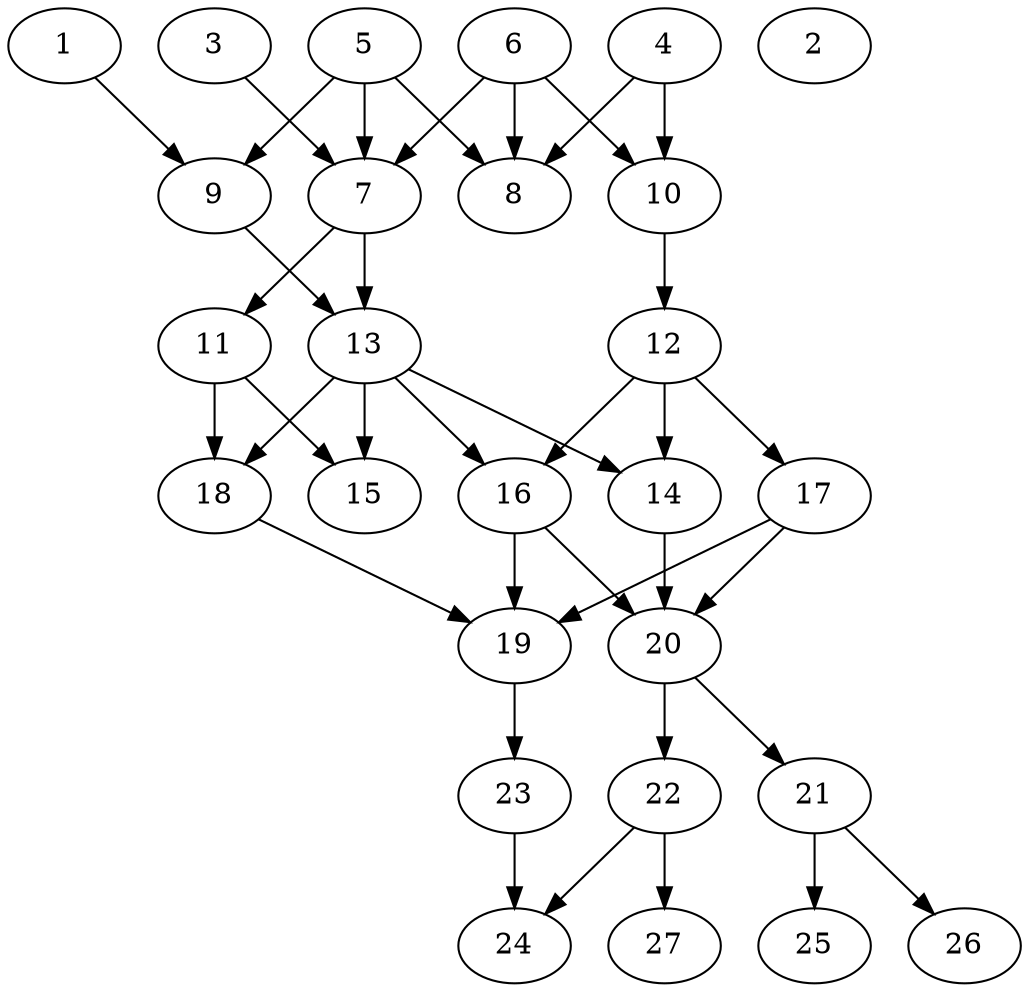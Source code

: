 // DAG (tier=2-normal, mode=data, n=27, ccr=0.447, fat=0.569, density=0.540, regular=0.452, jump=0.130, mindata=2097152, maxdata=16777216)
// DAG automatically generated by daggen at Sun Aug 24 16:33:34 2025
// /home/ermia/Project/Environments/daggen/bin/daggen --dot --ccr 0.447 --fat 0.569 --regular 0.452 --density 0.540 --jump 0.130 --mindata 2097152 --maxdata 16777216 -n 27 
digraph G {
  1 [size="4839553581385754624", alpha="0.19", expect_size="2419776790692877312"]
  1 -> 9 [size ="1912179871711232"]
  2 [size="2391824998894403584000", alpha="0.07", expect_size="1195912499447201792000"]
  3 [size="33806325369957440", alpha="0.18", expect_size="16903162684978720"]
  3 -> 7 [size ="708006643761152"]
  4 [size="14070393384719878", alpha="0.05", expect_size="7035196692359939"]
  4 -> 8 [size ="485801905356800"]
  4 -> 10 [size ="485801905356800"]
  5 [size="100079336466725994496", alpha="0.14", expect_size="50039668233362997248"]
  5 -> 7 [size ="172445923278848"]
  5 -> 8 [size ="172445923278848"]
  5 -> 9 [size ="172445923278848"]
  6 [size="1559604580319232000000", alpha="0.19", expect_size="779802290159616000000"]
  6 -> 7 [size ="1075886161920000"]
  6 -> 8 [size ="1075886161920000"]
  6 -> 10 [size ="1075886161920000"]
  7 [size="132781600340493728", alpha="0.09", expect_size="66390800170246864"]
  7 -> 11 [size ="2125261294272512"]
  7 -> 13 [size ="2125261294272512"]
  8 [size="4403821472958887493632", alpha="0.18", expect_size="2201910736479443746816"]
  9 [size="4123908245666340", alpha="0.17", expect_size="2061954122833170"]
  9 -> 13 [size ="94534990036992"]
  10 [size="2684300742907438", alpha="0.11", expect_size="1342150371453719"]
  10 -> 12 [size ="59354434764800"]
  11 [size="438111554293058240512", alpha="0.15", expect_size="219055777146529120256"]
  11 -> 15 [size ="461473172160512"]
  11 -> 18 [size ="461473172160512"]
  12 [size="32659090427770244", alpha="0.03", expect_size="16329545213885122"]
  12 -> 14 [size ="2214844178628608"]
  12 -> 16 [size ="2214844178628608"]
  12 -> 17 [size ="2214844178628608"]
  13 [size="1847294802017203200", alpha="0.12", expect_size="923647401008601600"]
  13 -> 14 [size ="1983246246084608"]
  13 -> 15 [size ="1983246246084608"]
  13 -> 16 [size ="1983246246084608"]
  13 -> 18 [size ="1983246246084608"]
  14 [size="1501462421509367296", alpha="0.11", expect_size="750731210754683648"]
  14 -> 20 [size ="902258887753728"]
  15 [size="1310408146493126656", alpha="0.09", expect_size="655204073246563328"]
  16 [size="18114817574471392", alpha="0.01", expect_size="9057408787235696"]
  16 -> 19 [size ="2008607524651008"]
  16 -> 20 [size ="2008607524651008"]
  17 [size="898338174018088960", alpha="0.14", expect_size="449169087009044480"]
  17 -> 19 [size ="1095545359695872"]
  17 -> 20 [size ="1095545359695872"]
  18 [size="23790362120042116", alpha="0.04", expect_size="11895181060021058"]
  18 -> 19 [size ="1643932295364608"]
  19 [size="2818657070532583936", alpha="0.14", expect_size="1409328535266291968"]
  19 -> 23 [size ="1318911651872768"]
  20 [size="2532397757248353337344", alpha="0.14", expect_size="1266198878624176668672"]
  20 -> 21 [size ="1486316390842368"]
  20 -> 22 [size ="1486316390842368"]
  21 [size="111906583880488976384", alpha="0.15", expect_size="55953291940244488192"]
  21 -> 25 [size ="185777770201088"]
  21 -> 26 [size ="185777770201088"]
  22 [size="638408997684356224", alpha="0.14", expect_size="319204498842178112"]
  22 -> 24 [size ="258855875379200"]
  22 -> 27 [size ="258855875379200"]
  23 [size="16608843837750942", alpha="0.08", expect_size="8304421918875471"]
  23 -> 24 [size ="683863156195328"]
  24 [size="291892341881907970048", alpha="0.19", expect_size="145946170940953985024"]
  25 [size="1546010639420476096512", alpha="0.10", expect_size="773005319710238048256"]
  26 [size="1654113825415313920", alpha="0.04", expect_size="827056912707656960"]
  27 [size="1796047488287970560", alpha="0.07", expect_size="898023744143985280"]
}